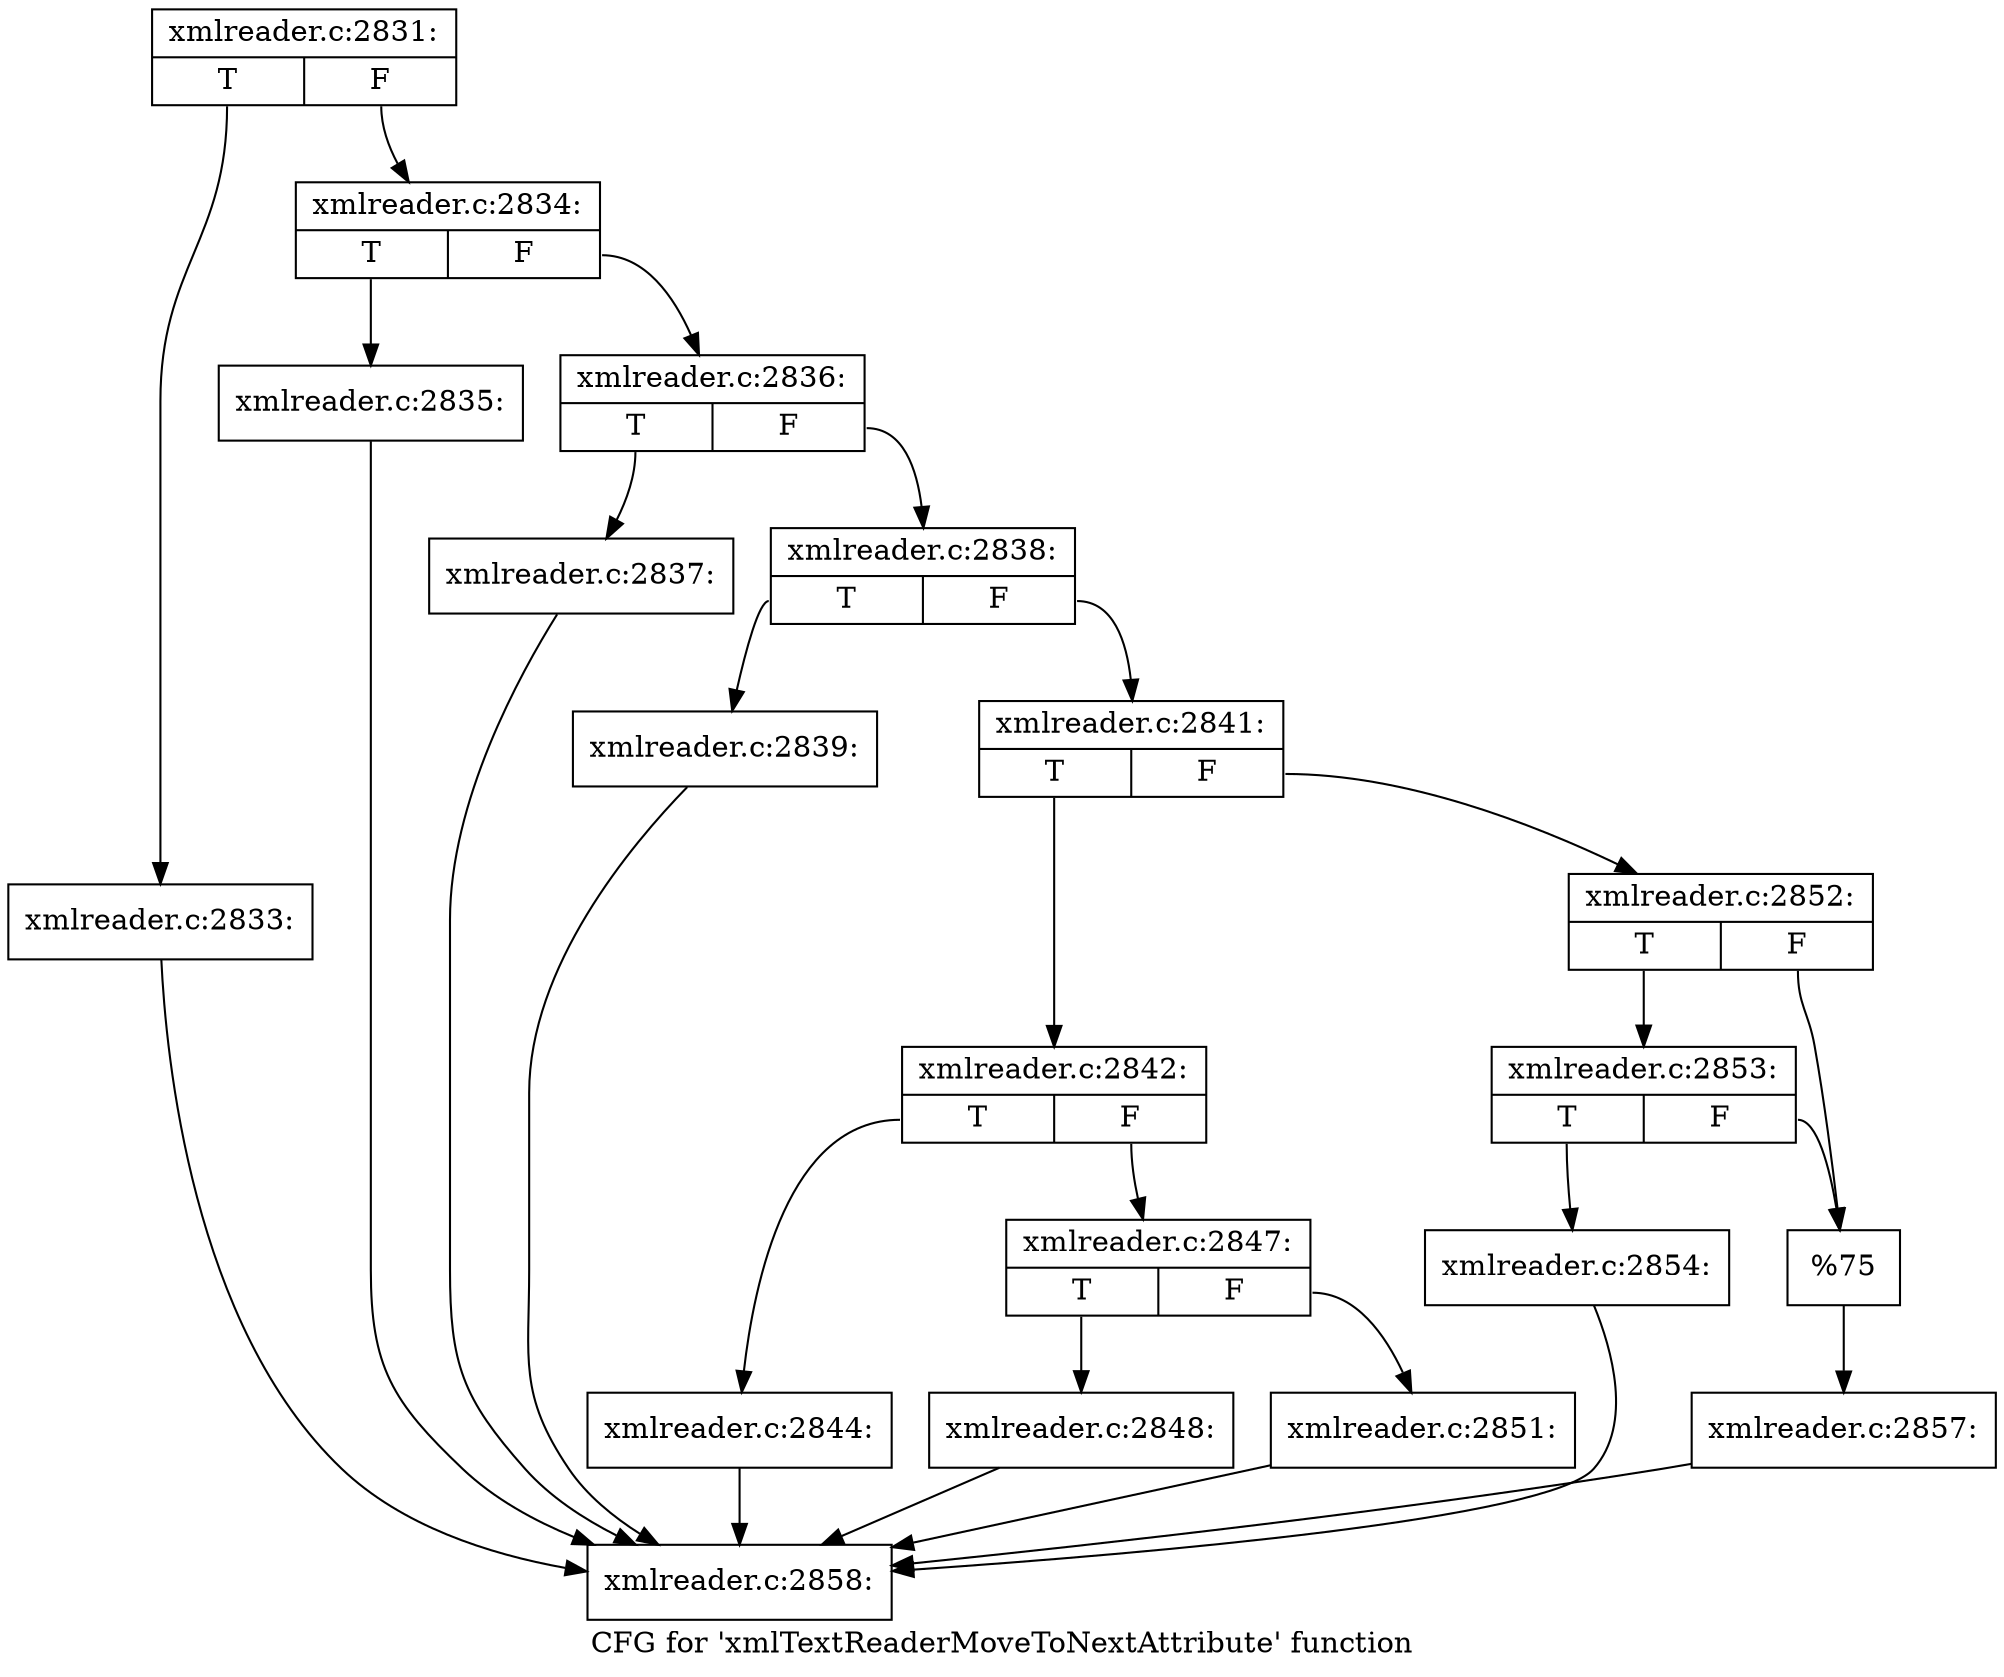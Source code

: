 digraph "CFG for 'xmlTextReaderMoveToNextAttribute' function" {
	label="CFG for 'xmlTextReaderMoveToNextAttribute' function";

	Node0x55e4493850a0 [shape=record,label="{xmlreader.c:2831:|{<s0>T|<s1>F}}"];
	Node0x55e4493850a0:s0 -> Node0x55e44937d250;
	Node0x55e4493850a0:s1 -> Node0x55e449388ad0;
	Node0x55e44937d250 [shape=record,label="{xmlreader.c:2833:}"];
	Node0x55e44937d250 -> Node0x55e4493887d0;
	Node0x55e449388ad0 [shape=record,label="{xmlreader.c:2834:|{<s0>T|<s1>F}}"];
	Node0x55e449388ad0:s0 -> Node0x55e4493896c0;
	Node0x55e449388ad0:s1 -> Node0x55e449389710;
	Node0x55e4493896c0 [shape=record,label="{xmlreader.c:2835:}"];
	Node0x55e4493896c0 -> Node0x55e4493887d0;
	Node0x55e449389710 [shape=record,label="{xmlreader.c:2836:|{<s0>T|<s1>F}}"];
	Node0x55e449389710:s0 -> Node0x55e449389c60;
	Node0x55e449389710:s1 -> Node0x55e449389cb0;
	Node0x55e449389c60 [shape=record,label="{xmlreader.c:2837:}"];
	Node0x55e449389c60 -> Node0x55e4493887d0;
	Node0x55e449389cb0 [shape=record,label="{xmlreader.c:2838:|{<s0>T|<s1>F}}"];
	Node0x55e449389cb0:s0 -> Node0x55e44938a260;
	Node0x55e449389cb0:s1 -> Node0x55e44938a2b0;
	Node0x55e44938a260 [shape=record,label="{xmlreader.c:2839:}"];
	Node0x55e44938a260 -> Node0x55e4493887d0;
	Node0x55e44938a2b0 [shape=record,label="{xmlreader.c:2841:|{<s0>T|<s1>F}}"];
	Node0x55e44938a2b0:s0 -> Node0x55e44938a8f0;
	Node0x55e44938a2b0:s1 -> Node0x55e44938a990;
	Node0x55e44938a8f0 [shape=record,label="{xmlreader.c:2842:|{<s0>T|<s1>F}}"];
	Node0x55e44938a8f0:s0 -> Node0x55e44938b480;
	Node0x55e44938a8f0:s1 -> Node0x55e44938b4d0;
	Node0x55e44938b480 [shape=record,label="{xmlreader.c:2844:}"];
	Node0x55e44938b480 -> Node0x55e4493887d0;
	Node0x55e44938b4d0 [shape=record,label="{xmlreader.c:2847:|{<s0>T|<s1>F}}"];
	Node0x55e44938b4d0:s0 -> Node0x55e44938bfc0;
	Node0x55e44938b4d0:s1 -> Node0x55e44938c010;
	Node0x55e44938bfc0 [shape=record,label="{xmlreader.c:2848:}"];
	Node0x55e44938bfc0 -> Node0x55e4493887d0;
	Node0x55e44938c010 [shape=record,label="{xmlreader.c:2851:}"];
	Node0x55e44938c010 -> Node0x55e4493887d0;
	Node0x55e44938a990 [shape=record,label="{xmlreader.c:2852:|{<s0>T|<s1>F}}"];
	Node0x55e44938a990:s0 -> Node0x55e44938cfd0;
	Node0x55e44938a990:s1 -> Node0x55e44938cf80;
	Node0x55e44938cfd0 [shape=record,label="{xmlreader.c:2853:|{<s0>T|<s1>F}}"];
	Node0x55e44938cfd0:s0 -> Node0x55e44938cf30;
	Node0x55e44938cfd0:s1 -> Node0x55e44938cf80;
	Node0x55e44938cf30 [shape=record,label="{xmlreader.c:2854:}"];
	Node0x55e44938cf30 -> Node0x55e4493887d0;
	Node0x55e44938cf80 [shape=record,label="{%75}"];
	Node0x55e44938cf80 -> Node0x55e44938a940;
	Node0x55e44938a940 [shape=record,label="{xmlreader.c:2857:}"];
	Node0x55e44938a940 -> Node0x55e4493887d0;
	Node0x55e4493887d0 [shape=record,label="{xmlreader.c:2858:}"];
}
